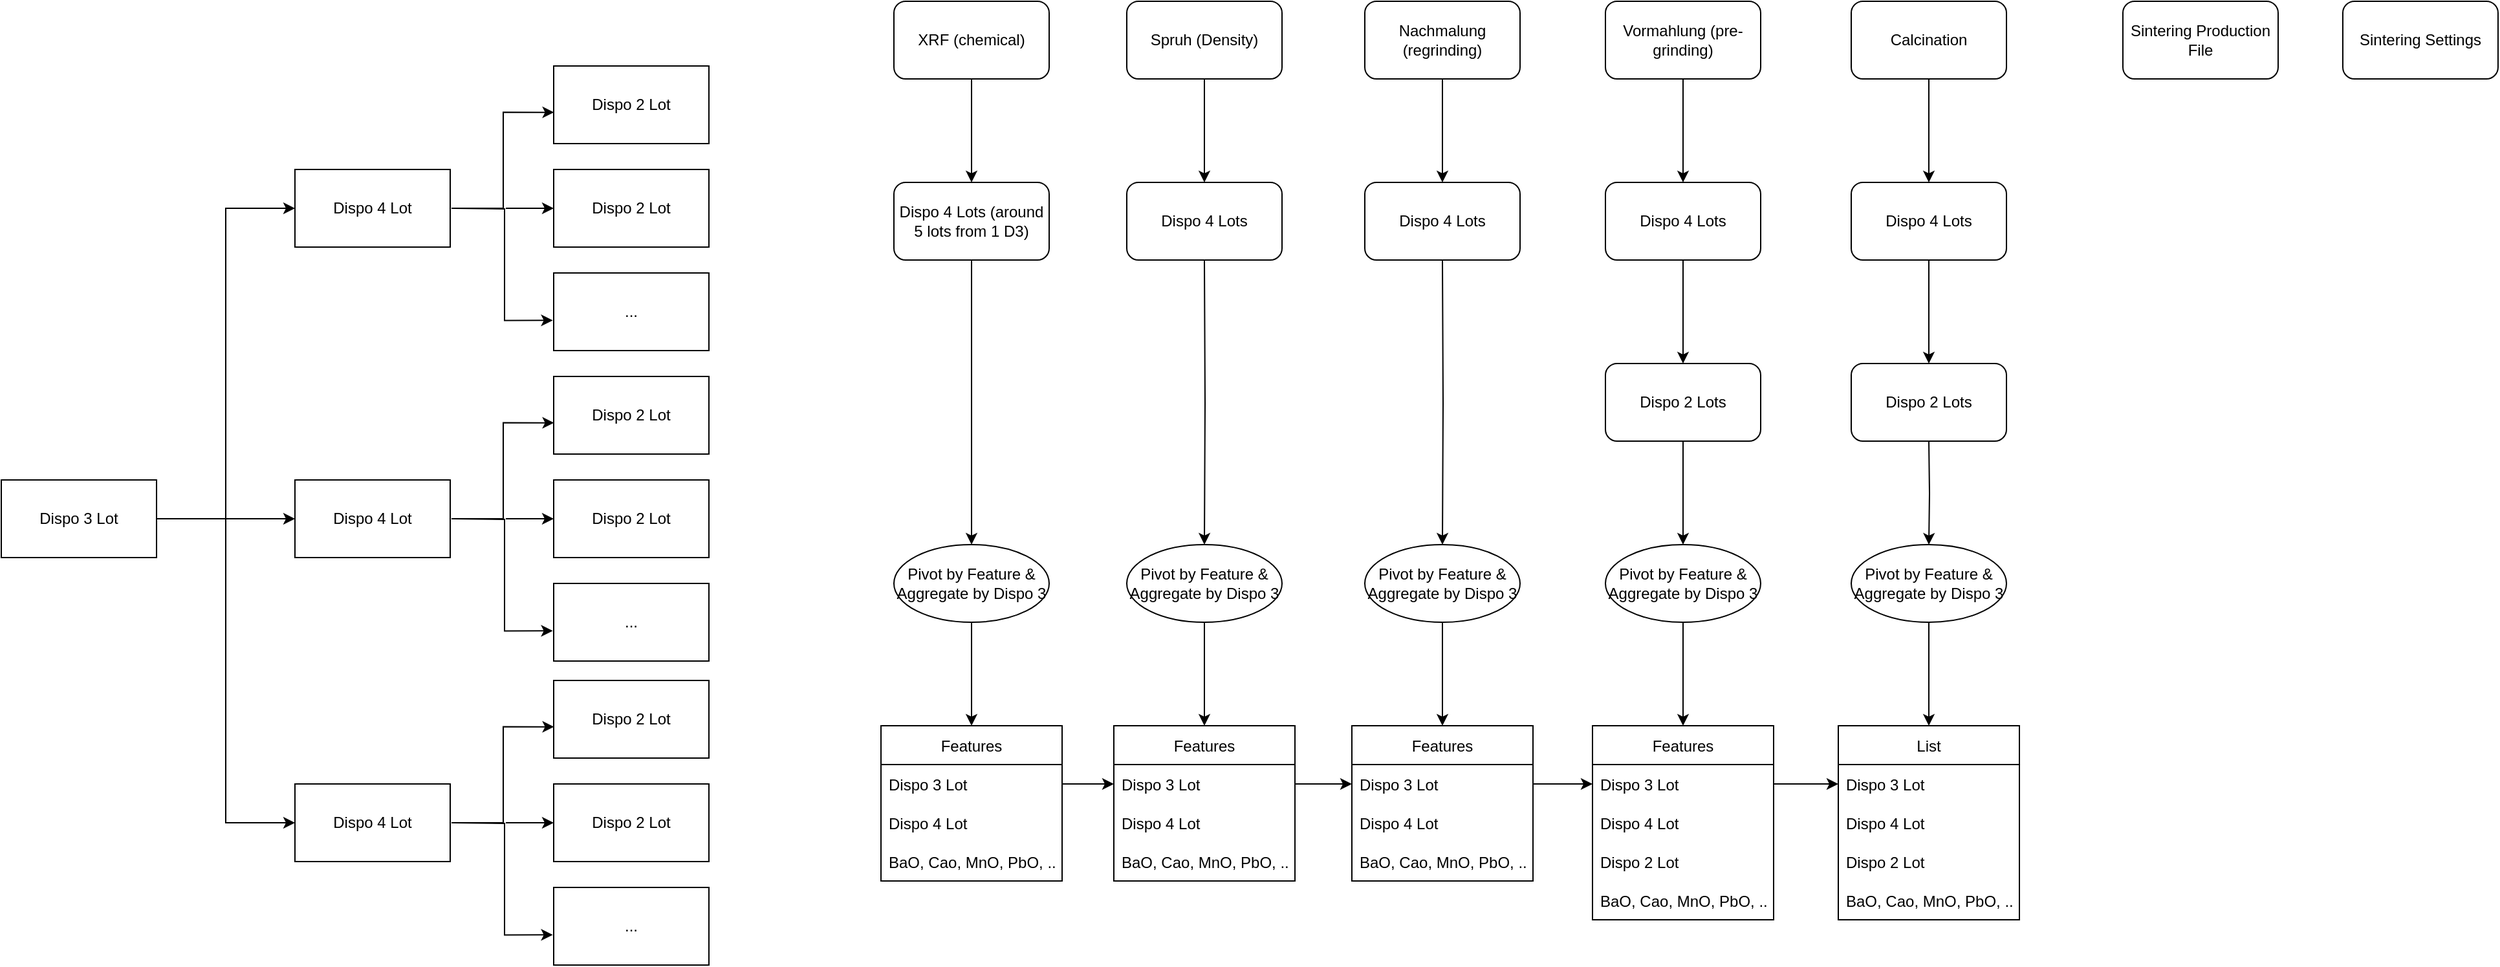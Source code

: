 <mxfile version="20.5.1" type="github"><diagram id="eiYFx6HgtISX8TYtAMi2" name="Page-1"><mxGraphModel dx="2249" dy="924" grid="1" gridSize="10" guides="1" tooltips="1" connect="1" arrows="1" fold="1" page="1" pageScale="1" pageWidth="827" pageHeight="1169" math="0" shadow="0"><root><mxCell id="0"/><mxCell id="1" parent="0"/><mxCell id="KnP-9UpV-boepAlcaBFK-2" value="Sintering Production File" style="rounded=1;whiteSpace=wrap;html=1;" parent="1" vertex="1"><mxGeometry x="880" y="30" width="120" height="60" as="geometry"/></mxCell><mxCell id="KnP-9UpV-boepAlcaBFK-3" value="Sintering Settings" style="rounded=1;whiteSpace=wrap;html=1;" parent="1" vertex="1"><mxGeometry x="1050" y="30" width="120" height="60" as="geometry"/></mxCell><mxCell id="KnP-9UpV-boepAlcaBFK-10" value="" style="edgeStyle=orthogonalEdgeStyle;rounded=0;orthogonalLoop=1;jettySize=auto;html=1;" parent="1" source="KnP-9UpV-boepAlcaBFK-4" target="KnP-9UpV-boepAlcaBFK-9" edge="1"><mxGeometry relative="1" as="geometry"/></mxCell><mxCell id="KnP-9UpV-boepAlcaBFK-4" value="XRF (chemical)" style="rounded=1;whiteSpace=wrap;html=1;" parent="1" vertex="1"><mxGeometry x="-70" y="30" width="120" height="60" as="geometry"/></mxCell><mxCell id="KnP-9UpV-boepAlcaBFK-12" value="" style="edgeStyle=orthogonalEdgeStyle;rounded=0;orthogonalLoop=1;jettySize=auto;html=1;" parent="1" source="KnP-9UpV-boepAlcaBFK-5" target="KnP-9UpV-boepAlcaBFK-11" edge="1"><mxGeometry relative="1" as="geometry"/></mxCell><mxCell id="KnP-9UpV-boepAlcaBFK-5" value="Spruh (Density)" style="rounded=1;whiteSpace=wrap;html=1;" parent="1" vertex="1"><mxGeometry x="110" y="30" width="120" height="60" as="geometry"/></mxCell><mxCell id="KnP-9UpV-boepAlcaBFK-15" value="" style="edgeStyle=orthogonalEdgeStyle;rounded=0;orthogonalLoop=1;jettySize=auto;html=1;" parent="1" source="KnP-9UpV-boepAlcaBFK-6" target="KnP-9UpV-boepAlcaBFK-14" edge="1"><mxGeometry relative="1" as="geometry"/></mxCell><mxCell id="KnP-9UpV-boepAlcaBFK-6" value="Nachmalung (regrinding)" style="rounded=1;whiteSpace=wrap;html=1;" parent="1" vertex="1"><mxGeometry x="294" y="30" width="120" height="60" as="geometry"/></mxCell><mxCell id="KnP-9UpV-boepAlcaBFK-17" value="" style="edgeStyle=orthogonalEdgeStyle;rounded=0;orthogonalLoop=1;jettySize=auto;html=1;" parent="1" source="KnP-9UpV-boepAlcaBFK-7" target="KnP-9UpV-boepAlcaBFK-16" edge="1"><mxGeometry relative="1" as="geometry"/></mxCell><mxCell id="KnP-9UpV-boepAlcaBFK-7" value="Vormahlung (pre-grinding)" style="rounded=1;whiteSpace=wrap;html=1;" parent="1" vertex="1"><mxGeometry x="480" y="30" width="120" height="60" as="geometry"/></mxCell><mxCell id="KnP-9UpV-boepAlcaBFK-19" value="" style="edgeStyle=orthogonalEdgeStyle;rounded=0;orthogonalLoop=1;jettySize=auto;html=1;" parent="1" source="KnP-9UpV-boepAlcaBFK-8" target="KnP-9UpV-boepAlcaBFK-18" edge="1"><mxGeometry relative="1" as="geometry"/></mxCell><mxCell id="KnP-9UpV-boepAlcaBFK-8" value="Calcination" style="rounded=1;whiteSpace=wrap;html=1;" parent="1" vertex="1"><mxGeometry x="670" y="30" width="120" height="60" as="geometry"/></mxCell><mxCell id="KnP-9UpV-boepAlcaBFK-34" value="" style="edgeStyle=orthogonalEdgeStyle;rounded=0;orthogonalLoop=1;jettySize=auto;html=1;" parent="1" source="KnP-9UpV-boepAlcaBFK-9" target="KnP-9UpV-boepAlcaBFK-33" edge="1"><mxGeometry relative="1" as="geometry"/></mxCell><mxCell id="KnP-9UpV-boepAlcaBFK-9" value="Dispo 4 Lots (around 5 lots from 1 D3)" style="rounded=1;whiteSpace=wrap;html=1;" parent="1" vertex="1"><mxGeometry x="-70" y="170" width="120" height="60" as="geometry"/></mxCell><mxCell id="KnP-9UpV-boepAlcaBFK-11" value="Dispo 4 Lots" style="rounded=1;whiteSpace=wrap;html=1;" parent="1" vertex="1"><mxGeometry x="110" y="170" width="120" height="60" as="geometry"/></mxCell><mxCell id="KnP-9UpV-boepAlcaBFK-14" value="Dispo 4 Lots" style="whiteSpace=wrap;html=1;rounded=1;" parent="1" vertex="1"><mxGeometry x="294" y="170" width="120" height="60" as="geometry"/></mxCell><mxCell id="KnP-9UpV-boepAlcaBFK-21" value="" style="edgeStyle=orthogonalEdgeStyle;rounded=0;orthogonalLoop=1;jettySize=auto;html=1;" parent="1" source="KnP-9UpV-boepAlcaBFK-16" target="KnP-9UpV-boepAlcaBFK-20" edge="1"><mxGeometry relative="1" as="geometry"/></mxCell><mxCell id="KnP-9UpV-boepAlcaBFK-16" value="Dispo 4 Lots" style="whiteSpace=wrap;html=1;rounded=1;" parent="1" vertex="1"><mxGeometry x="480" y="170" width="120" height="60" as="geometry"/></mxCell><mxCell id="KnP-9UpV-boepAlcaBFK-23" value="" style="edgeStyle=orthogonalEdgeStyle;rounded=0;orthogonalLoop=1;jettySize=auto;html=1;" parent="1" source="KnP-9UpV-boepAlcaBFK-18" target="KnP-9UpV-boepAlcaBFK-22" edge="1"><mxGeometry relative="1" as="geometry"/></mxCell><mxCell id="KnP-9UpV-boepAlcaBFK-18" value="Dispo 4 Lots" style="rounded=1;whiteSpace=wrap;html=1;" parent="1" vertex="1"><mxGeometry x="670" y="170" width="120" height="60" as="geometry"/></mxCell><mxCell id="KnP-9UpV-boepAlcaBFK-20" value="Dispo 2 Lots" style="whiteSpace=wrap;html=1;rounded=1;" parent="1" vertex="1"><mxGeometry x="480" y="310" width="120" height="60" as="geometry"/></mxCell><mxCell id="KnP-9UpV-boepAlcaBFK-22" value="Dispo 2 Lots" style="whiteSpace=wrap;html=1;rounded=1;" parent="1" vertex="1"><mxGeometry x="670" y="310" width="120" height="60" as="geometry"/></mxCell><mxCell id="KnP-9UpV-boepAlcaBFK-25" value="Features" style="swimlane;fontStyle=0;childLayout=stackLayout;horizontal=1;startSize=30;horizontalStack=0;resizeParent=1;resizeParentMax=0;resizeLast=0;collapsible=1;marginBottom=0;" parent="1" vertex="1"><mxGeometry x="-80" y="590" width="140" height="120" as="geometry"/></mxCell><mxCell id="KnP-9UpV-boepAlcaBFK-26" value="Dispo 3 Lot" style="text;strokeColor=none;fillColor=none;align=left;verticalAlign=middle;spacingLeft=4;spacingRight=4;overflow=hidden;points=[[0,0.5],[1,0.5]];portConstraint=eastwest;rotatable=0;" parent="KnP-9UpV-boepAlcaBFK-25" vertex="1"><mxGeometry y="30" width="140" height="30" as="geometry"/></mxCell><mxCell id="KnP-9UpV-boepAlcaBFK-27" value="Dispo 4 Lot" style="text;strokeColor=none;fillColor=none;align=left;verticalAlign=middle;spacingLeft=4;spacingRight=4;overflow=hidden;points=[[0,0.5],[1,0.5]];portConstraint=eastwest;rotatable=0;" parent="KnP-9UpV-boepAlcaBFK-25" vertex="1"><mxGeometry y="60" width="140" height="30" as="geometry"/></mxCell><mxCell id="KnP-9UpV-boepAlcaBFK-28" value="BaO, Cao, MnO, PbO, ..." style="text;strokeColor=none;fillColor=none;align=left;verticalAlign=middle;spacingLeft=4;spacingRight=4;overflow=hidden;points=[[0,0.5],[1,0.5]];portConstraint=eastwest;rotatable=0;" parent="KnP-9UpV-boepAlcaBFK-25" vertex="1"><mxGeometry y="90" width="140" height="30" as="geometry"/></mxCell><mxCell id="KnP-9UpV-boepAlcaBFK-35" style="edgeStyle=orthogonalEdgeStyle;rounded=0;orthogonalLoop=1;jettySize=auto;html=1;exitX=0.5;exitY=1;exitDx=0;exitDy=0;" parent="1" source="KnP-9UpV-boepAlcaBFK-33" target="KnP-9UpV-boepAlcaBFK-25" edge="1"><mxGeometry relative="1" as="geometry"/></mxCell><mxCell id="KnP-9UpV-boepAlcaBFK-33" value="Pivot by Feature &amp;amp; Aggregate by Dispo 3" style="ellipse;whiteSpace=wrap;html=1;rounded=1;" parent="1" vertex="1"><mxGeometry x="-70" y="450" width="120" height="60" as="geometry"/></mxCell><mxCell id="KnP-9UpV-boepAlcaBFK-36" value="" style="edgeStyle=orthogonalEdgeStyle;rounded=0;orthogonalLoop=1;jettySize=auto;html=1;" parent="1" target="KnP-9UpV-boepAlcaBFK-42" edge="1"><mxGeometry relative="1" as="geometry"><mxPoint x="170" y="230" as="sourcePoint"/></mxGeometry></mxCell><mxCell id="KnP-9UpV-boepAlcaBFK-37" value="Features" style="swimlane;fontStyle=0;childLayout=stackLayout;horizontal=1;startSize=30;horizontalStack=0;resizeParent=1;resizeParentMax=0;resizeLast=0;collapsible=1;marginBottom=0;" parent="1" vertex="1"><mxGeometry x="100" y="590" width="140" height="120" as="geometry"/></mxCell><mxCell id="KnP-9UpV-boepAlcaBFK-38" value="Dispo 3 Lot" style="text;strokeColor=none;fillColor=none;align=left;verticalAlign=middle;spacingLeft=4;spacingRight=4;overflow=hidden;points=[[0,0.5],[1,0.5]];portConstraint=eastwest;rotatable=0;" parent="KnP-9UpV-boepAlcaBFK-37" vertex="1"><mxGeometry y="30" width="140" height="30" as="geometry"/></mxCell><mxCell id="KnP-9UpV-boepAlcaBFK-39" value="Dispo 4 Lot" style="text;strokeColor=none;fillColor=none;align=left;verticalAlign=middle;spacingLeft=4;spacingRight=4;overflow=hidden;points=[[0,0.5],[1,0.5]];portConstraint=eastwest;rotatable=0;" parent="KnP-9UpV-boepAlcaBFK-37" vertex="1"><mxGeometry y="60" width="140" height="30" as="geometry"/></mxCell><mxCell id="KnP-9UpV-boepAlcaBFK-40" value="BaO, Cao, MnO, PbO, ..." style="text;strokeColor=none;fillColor=none;align=left;verticalAlign=middle;spacingLeft=4;spacingRight=4;overflow=hidden;points=[[0,0.5],[1,0.5]];portConstraint=eastwest;rotatable=0;" parent="KnP-9UpV-boepAlcaBFK-37" vertex="1"><mxGeometry y="90" width="140" height="30" as="geometry"/></mxCell><mxCell id="KnP-9UpV-boepAlcaBFK-41" style="edgeStyle=orthogonalEdgeStyle;rounded=0;orthogonalLoop=1;jettySize=auto;html=1;exitX=0.5;exitY=1;exitDx=0;exitDy=0;" parent="1" source="KnP-9UpV-boepAlcaBFK-42" target="KnP-9UpV-boepAlcaBFK-37" edge="1"><mxGeometry relative="1" as="geometry"/></mxCell><mxCell id="KnP-9UpV-boepAlcaBFK-42" value="Pivot by Feature &amp;amp; Aggregate by Dispo 3" style="ellipse;whiteSpace=wrap;html=1;rounded=1;" parent="1" vertex="1"><mxGeometry x="110" y="450" width="120" height="60" as="geometry"/></mxCell><mxCell id="KnP-9UpV-boepAlcaBFK-43" value="" style="edgeStyle=orthogonalEdgeStyle;rounded=0;orthogonalLoop=1;jettySize=auto;html=1;" parent="1" target="KnP-9UpV-boepAlcaBFK-49" edge="1"><mxGeometry relative="1" as="geometry"><mxPoint x="354" y="230" as="sourcePoint"/></mxGeometry></mxCell><mxCell id="KnP-9UpV-boepAlcaBFK-44" value="Features" style="swimlane;fontStyle=0;childLayout=stackLayout;horizontal=1;startSize=30;horizontalStack=0;resizeParent=1;resizeParentMax=0;resizeLast=0;collapsible=1;marginBottom=0;" parent="1" vertex="1"><mxGeometry x="284" y="590" width="140" height="120" as="geometry"/></mxCell><mxCell id="KnP-9UpV-boepAlcaBFK-45" value="Dispo 3 Lot" style="text;strokeColor=none;fillColor=none;align=left;verticalAlign=middle;spacingLeft=4;spacingRight=4;overflow=hidden;points=[[0,0.5],[1,0.5]];portConstraint=eastwest;rotatable=0;" parent="KnP-9UpV-boepAlcaBFK-44" vertex="1"><mxGeometry y="30" width="140" height="30" as="geometry"/></mxCell><mxCell id="KnP-9UpV-boepAlcaBFK-46" value="Dispo 4 Lot" style="text;strokeColor=none;fillColor=none;align=left;verticalAlign=middle;spacingLeft=4;spacingRight=4;overflow=hidden;points=[[0,0.5],[1,0.5]];portConstraint=eastwest;rotatable=0;" parent="KnP-9UpV-boepAlcaBFK-44" vertex="1"><mxGeometry y="60" width="140" height="30" as="geometry"/></mxCell><mxCell id="KnP-9UpV-boepAlcaBFK-47" value="BaO, Cao, MnO, PbO, ..." style="text;strokeColor=none;fillColor=none;align=left;verticalAlign=middle;spacingLeft=4;spacingRight=4;overflow=hidden;points=[[0,0.5],[1,0.5]];portConstraint=eastwest;rotatable=0;" parent="KnP-9UpV-boepAlcaBFK-44" vertex="1"><mxGeometry y="90" width="140" height="30" as="geometry"/></mxCell><mxCell id="KnP-9UpV-boepAlcaBFK-48" style="edgeStyle=orthogonalEdgeStyle;rounded=0;orthogonalLoop=1;jettySize=auto;html=1;exitX=0.5;exitY=1;exitDx=0;exitDy=0;" parent="1" source="KnP-9UpV-boepAlcaBFK-49" target="KnP-9UpV-boepAlcaBFK-44" edge="1"><mxGeometry relative="1" as="geometry"/></mxCell><mxCell id="KnP-9UpV-boepAlcaBFK-49" value="Pivot by Feature &amp;amp; Aggregate by Dispo 3" style="ellipse;whiteSpace=wrap;html=1;rounded=1;" parent="1" vertex="1"><mxGeometry x="294" y="450" width="120" height="60" as="geometry"/></mxCell><mxCell id="KnP-9UpV-boepAlcaBFK-50" value="" style="edgeStyle=orthogonalEdgeStyle;rounded=0;orthogonalLoop=1;jettySize=auto;html=1;" parent="1" target="KnP-9UpV-boepAlcaBFK-56" edge="1"><mxGeometry relative="1" as="geometry"><mxPoint x="540" y="370" as="sourcePoint"/><Array as="points"><mxPoint x="540" y="370"/><mxPoint x="540" y="370"/></Array></mxGeometry></mxCell><mxCell id="KnP-9UpV-boepAlcaBFK-51" value="Features" style="swimlane;fontStyle=0;childLayout=stackLayout;horizontal=1;startSize=30;horizontalStack=0;resizeParent=1;resizeParentMax=0;resizeLast=0;collapsible=1;marginBottom=0;" parent="1" vertex="1"><mxGeometry x="470" y="590" width="140" height="150" as="geometry"/></mxCell><mxCell id="KnP-9UpV-boepAlcaBFK-52" value="Dispo 3 Lot" style="text;strokeColor=none;fillColor=none;align=left;verticalAlign=middle;spacingLeft=4;spacingRight=4;overflow=hidden;points=[[0,0.5],[1,0.5]];portConstraint=eastwest;rotatable=0;" parent="KnP-9UpV-boepAlcaBFK-51" vertex="1"><mxGeometry y="30" width="140" height="30" as="geometry"/></mxCell><mxCell id="KnP-9UpV-boepAlcaBFK-53" value="Dispo 4 Lot" style="text;strokeColor=none;fillColor=none;align=left;verticalAlign=middle;spacingLeft=4;spacingRight=4;overflow=hidden;points=[[0,0.5],[1,0.5]];portConstraint=eastwest;rotatable=0;" parent="KnP-9UpV-boepAlcaBFK-51" vertex="1"><mxGeometry y="60" width="140" height="30" as="geometry"/></mxCell><mxCell id="KnP-9UpV-boepAlcaBFK-54" value="Dispo 2 Lot" style="text;strokeColor=none;fillColor=none;align=left;verticalAlign=middle;spacingLeft=4;spacingRight=4;overflow=hidden;points=[[0,0.5],[1,0.5]];portConstraint=eastwest;rotatable=0;" parent="KnP-9UpV-boepAlcaBFK-51" vertex="1"><mxGeometry y="90" width="140" height="30" as="geometry"/></mxCell><mxCell id="KnP-9UpV-boepAlcaBFK-75" value="BaO, Cao, MnO, PbO, ..." style="text;strokeColor=none;fillColor=none;align=left;verticalAlign=middle;spacingLeft=4;spacingRight=4;overflow=hidden;points=[[0,0.5],[1,0.5]];portConstraint=eastwest;rotatable=0;" parent="KnP-9UpV-boepAlcaBFK-51" vertex="1"><mxGeometry y="120" width="140" height="30" as="geometry"/></mxCell><mxCell id="KnP-9UpV-boepAlcaBFK-55" style="edgeStyle=orthogonalEdgeStyle;rounded=0;orthogonalLoop=1;jettySize=auto;html=1;exitX=0.5;exitY=1;exitDx=0;exitDy=0;" parent="1" source="KnP-9UpV-boepAlcaBFK-56" target="KnP-9UpV-boepAlcaBFK-51" edge="1"><mxGeometry relative="1" as="geometry"/></mxCell><mxCell id="KnP-9UpV-boepAlcaBFK-56" value="Pivot by Feature &amp;amp; Aggregate by Dispo 3" style="ellipse;whiteSpace=wrap;html=1;rounded=1;" parent="1" vertex="1"><mxGeometry x="480" y="450" width="120" height="60" as="geometry"/></mxCell><mxCell id="KnP-9UpV-boepAlcaBFK-57" value="" style="edgeStyle=orthogonalEdgeStyle;rounded=0;orthogonalLoop=1;jettySize=auto;html=1;" parent="1" target="KnP-9UpV-boepAlcaBFK-63" edge="1"><mxGeometry relative="1" as="geometry"><mxPoint x="730" y="370" as="sourcePoint"/></mxGeometry></mxCell><mxCell id="KnP-9UpV-boepAlcaBFK-58" value="List" style="swimlane;fontStyle=0;childLayout=stackLayout;horizontal=1;startSize=30;horizontalStack=0;resizeParent=1;resizeParentMax=0;resizeLast=0;collapsible=1;marginBottom=0;" parent="1" vertex="1"><mxGeometry x="660" y="590" width="140" height="150" as="geometry"/></mxCell><mxCell id="KnP-9UpV-boepAlcaBFK-59" value="Dispo 3 Lot" style="text;strokeColor=none;fillColor=none;align=left;verticalAlign=middle;spacingLeft=4;spacingRight=4;overflow=hidden;points=[[0,0.5],[1,0.5]];portConstraint=eastwest;rotatable=0;" parent="KnP-9UpV-boepAlcaBFK-58" vertex="1"><mxGeometry y="30" width="140" height="30" as="geometry"/></mxCell><mxCell id="KnP-9UpV-boepAlcaBFK-60" value="Dispo 4 Lot" style="text;strokeColor=none;fillColor=none;align=left;verticalAlign=middle;spacingLeft=4;spacingRight=4;overflow=hidden;points=[[0,0.5],[1,0.5]];portConstraint=eastwest;rotatable=0;" parent="KnP-9UpV-boepAlcaBFK-58" vertex="1"><mxGeometry y="60" width="140" height="30" as="geometry"/></mxCell><mxCell id="KnP-9UpV-boepAlcaBFK-68" value="Dispo 2 Lot" style="text;strokeColor=none;fillColor=none;align=left;verticalAlign=middle;spacingLeft=4;spacingRight=4;overflow=hidden;points=[[0,0.5],[1,0.5]];portConstraint=eastwest;rotatable=0;" parent="KnP-9UpV-boepAlcaBFK-58" vertex="1"><mxGeometry y="90" width="140" height="30" as="geometry"/></mxCell><mxCell id="KnP-9UpV-boepAlcaBFK-61" value="BaO, Cao, MnO, PbO, ..." style="text;strokeColor=none;fillColor=none;align=left;verticalAlign=middle;spacingLeft=4;spacingRight=4;overflow=hidden;points=[[0,0.5],[1,0.5]];portConstraint=eastwest;rotatable=0;" parent="KnP-9UpV-boepAlcaBFK-58" vertex="1"><mxGeometry y="120" width="140" height="30" as="geometry"/></mxCell><mxCell id="KnP-9UpV-boepAlcaBFK-62" style="edgeStyle=orthogonalEdgeStyle;rounded=0;orthogonalLoop=1;jettySize=auto;html=1;exitX=0.5;exitY=1;exitDx=0;exitDy=0;" parent="1" source="KnP-9UpV-boepAlcaBFK-63" target="KnP-9UpV-boepAlcaBFK-58" edge="1"><mxGeometry relative="1" as="geometry"/></mxCell><mxCell id="KnP-9UpV-boepAlcaBFK-63" value="Pivot by Feature &amp;amp; Aggregate by Dispo 3" style="ellipse;whiteSpace=wrap;html=1;rounded=1;" parent="1" vertex="1"><mxGeometry x="670" y="450" width="120" height="60" as="geometry"/></mxCell><mxCell id="KnP-9UpV-boepAlcaBFK-64" style="edgeStyle=orthogonalEdgeStyle;rounded=0;orthogonalLoop=1;jettySize=auto;html=1;exitX=1;exitY=0.5;exitDx=0;exitDy=0;entryX=0;entryY=0.5;entryDx=0;entryDy=0;" parent="1" source="KnP-9UpV-boepAlcaBFK-26" target="KnP-9UpV-boepAlcaBFK-38" edge="1"><mxGeometry relative="1" as="geometry"/></mxCell><mxCell id="KnP-9UpV-boepAlcaBFK-65" style="edgeStyle=orthogonalEdgeStyle;rounded=0;orthogonalLoop=1;jettySize=auto;html=1;" parent="1" source="KnP-9UpV-boepAlcaBFK-38" target="KnP-9UpV-boepAlcaBFK-45" edge="1"><mxGeometry relative="1" as="geometry"/></mxCell><mxCell id="KnP-9UpV-boepAlcaBFK-66" style="edgeStyle=orthogonalEdgeStyle;rounded=0;orthogonalLoop=1;jettySize=auto;html=1;exitX=1;exitY=0.5;exitDx=0;exitDy=0;entryX=0;entryY=0.5;entryDx=0;entryDy=0;" parent="1" source="KnP-9UpV-boepAlcaBFK-45" target="KnP-9UpV-boepAlcaBFK-52" edge="1"><mxGeometry relative="1" as="geometry"/></mxCell><mxCell id="KnP-9UpV-boepAlcaBFK-67" style="edgeStyle=orthogonalEdgeStyle;rounded=0;orthogonalLoop=1;jettySize=auto;html=1;exitX=1;exitY=0.5;exitDx=0;exitDy=0;entryX=0;entryY=0.5;entryDx=0;entryDy=0;" parent="1" source="KnP-9UpV-boepAlcaBFK-52" target="KnP-9UpV-boepAlcaBFK-59" edge="1"><mxGeometry relative="1" as="geometry"/></mxCell><mxCell id="KnP-9UpV-boepAlcaBFK-108" style="edgeStyle=orthogonalEdgeStyle;rounded=0;orthogonalLoop=1;jettySize=auto;html=1;entryX=0;entryY=0.5;entryDx=0;entryDy=0;" parent="1" source="KnP-9UpV-boepAlcaBFK-79" target="KnP-9UpV-boepAlcaBFK-80" edge="1"><mxGeometry relative="1" as="geometry"/></mxCell><mxCell id="KnP-9UpV-boepAlcaBFK-79" value="Dispo 3 Lot" style="rounded=0;whiteSpace=wrap;html=1;" parent="1" vertex="1"><mxGeometry x="-760" y="400" width="120" height="60" as="geometry"/></mxCell><mxCell id="KnP-9UpV-boepAlcaBFK-90" style="edgeStyle=orthogonalEdgeStyle;rounded=0;orthogonalLoop=1;jettySize=auto;html=1;entryX=-0.006;entryY=0.597;entryDx=0;entryDy=0;entryPerimeter=0;" parent="1" edge="1"><mxGeometry relative="1" as="geometry"><mxPoint x="-412" y="190" as="sourcePoint"/><mxPoint x="-332.72" y="115.82" as="targetPoint"/><Array as="points"><mxPoint x="-372" y="190"/><mxPoint x="-372" y="116"/></Array></mxGeometry></mxCell><mxCell id="KnP-9UpV-boepAlcaBFK-80" value="Dispo 4 Lot" style="rounded=0;whiteSpace=wrap;html=1;" parent="1" vertex="1"><mxGeometry x="-533" y="160" width="120" height="60" as="geometry"/></mxCell><mxCell id="KnP-9UpV-boepAlcaBFK-85" value="Dispo 2 Lot" style="rounded=0;whiteSpace=wrap;html=1;" parent="1" vertex="1"><mxGeometry x="-333" y="80" width="120" height="60" as="geometry"/></mxCell><mxCell id="KnP-9UpV-boepAlcaBFK-87" value="Dispo 2 Lot" style="rounded=0;whiteSpace=wrap;html=1;" parent="1" vertex="1"><mxGeometry x="-333" y="160" width="120" height="60" as="geometry"/></mxCell><mxCell id="KnP-9UpV-boepAlcaBFK-88" value="..." style="rounded=0;whiteSpace=wrap;html=1;" parent="1" vertex="1"><mxGeometry x="-333" y="240" width="120" height="60" as="geometry"/></mxCell><mxCell id="KnP-9UpV-boepAlcaBFK-92" style="edgeStyle=orthogonalEdgeStyle;rounded=0;orthogonalLoop=1;jettySize=auto;html=1;entryX=-0.006;entryY=0.611;entryDx=0;entryDy=0;entryPerimeter=0;" parent="1" target="KnP-9UpV-boepAlcaBFK-88" edge="1"><mxGeometry relative="1" as="geometry"><mxPoint x="-410" y="190" as="sourcePoint"/><mxPoint x="-350.72" y="260.0" as="targetPoint"/></mxGeometry></mxCell><mxCell id="KnP-9UpV-boepAlcaBFK-93" style="edgeStyle=orthogonalEdgeStyle;rounded=0;orthogonalLoop=1;jettySize=auto;html=1;entryX=0;entryY=0.5;entryDx=0;entryDy=0;" parent="1" target="KnP-9UpV-boepAlcaBFK-87" edge="1"><mxGeometry relative="1" as="geometry"><mxPoint x="-370" y="190" as="sourcePoint"/><mxPoint x="-323.72" y="286.66" as="targetPoint"/></mxGeometry></mxCell><mxCell id="KnP-9UpV-boepAlcaBFK-94" style="edgeStyle=orthogonalEdgeStyle;rounded=0;orthogonalLoop=1;jettySize=auto;html=1;entryX=-0.006;entryY=0.597;entryDx=0;entryDy=0;entryPerimeter=0;" parent="1" edge="1"><mxGeometry relative="1" as="geometry"><mxPoint x="-412" y="430" as="sourcePoint"/><mxPoint x="-332.72" y="355.82" as="targetPoint"/><Array as="points"><mxPoint x="-372" y="430"/><mxPoint x="-372" y="356"/></Array></mxGeometry></mxCell><mxCell id="KnP-9UpV-boepAlcaBFK-95" value="Dispo 4 Lot" style="rounded=0;whiteSpace=wrap;html=1;" parent="1" vertex="1"><mxGeometry x="-533" y="400" width="120" height="60" as="geometry"/></mxCell><mxCell id="KnP-9UpV-boepAlcaBFK-96" value="Dispo 2 Lot" style="rounded=0;whiteSpace=wrap;html=1;" parent="1" vertex="1"><mxGeometry x="-333" y="320" width="120" height="60" as="geometry"/></mxCell><mxCell id="KnP-9UpV-boepAlcaBFK-97" value="Dispo 2 Lot" style="rounded=0;whiteSpace=wrap;html=1;" parent="1" vertex="1"><mxGeometry x="-333" y="400" width="120" height="60" as="geometry"/></mxCell><mxCell id="KnP-9UpV-boepAlcaBFK-98" value="..." style="rounded=0;whiteSpace=wrap;html=1;" parent="1" vertex="1"><mxGeometry x="-333" y="480" width="120" height="60" as="geometry"/></mxCell><mxCell id="KnP-9UpV-boepAlcaBFK-99" style="edgeStyle=orthogonalEdgeStyle;rounded=0;orthogonalLoop=1;jettySize=auto;html=1;entryX=-0.006;entryY=0.611;entryDx=0;entryDy=0;entryPerimeter=0;" parent="1" target="KnP-9UpV-boepAlcaBFK-98" edge="1"><mxGeometry relative="1" as="geometry"><mxPoint x="-410" y="430" as="sourcePoint"/><mxPoint x="-350.72" y="500.0" as="targetPoint"/></mxGeometry></mxCell><mxCell id="KnP-9UpV-boepAlcaBFK-100" style="edgeStyle=orthogonalEdgeStyle;rounded=0;orthogonalLoop=1;jettySize=auto;html=1;entryX=0;entryY=0.5;entryDx=0;entryDy=0;" parent="1" target="KnP-9UpV-boepAlcaBFK-97" edge="1"><mxGeometry relative="1" as="geometry"><mxPoint x="-370" y="430" as="sourcePoint"/><mxPoint x="-323.72" y="526.66" as="targetPoint"/></mxGeometry></mxCell><mxCell id="KnP-9UpV-boepAlcaBFK-101" style="edgeStyle=orthogonalEdgeStyle;rounded=0;orthogonalLoop=1;jettySize=auto;html=1;entryX=-0.006;entryY=0.597;entryDx=0;entryDy=0;entryPerimeter=0;" parent="1" edge="1"><mxGeometry relative="1" as="geometry"><mxPoint x="-412" y="665" as="sourcePoint"/><mxPoint x="-332.72" y="590.82" as="targetPoint"/><Array as="points"><mxPoint x="-372" y="665"/><mxPoint x="-372" y="591"/></Array></mxGeometry></mxCell><mxCell id="KnP-9UpV-boepAlcaBFK-102" value="Dispo 4 Lot" style="rounded=0;whiteSpace=wrap;html=1;" parent="1" vertex="1"><mxGeometry x="-533" y="635" width="120" height="60" as="geometry"/></mxCell><mxCell id="KnP-9UpV-boepAlcaBFK-103" value="Dispo 2 Lot" style="rounded=0;whiteSpace=wrap;html=1;" parent="1" vertex="1"><mxGeometry x="-333" y="555" width="120" height="60" as="geometry"/></mxCell><mxCell id="KnP-9UpV-boepAlcaBFK-104" value="Dispo 2 Lot" style="rounded=0;whiteSpace=wrap;html=1;" parent="1" vertex="1"><mxGeometry x="-333" y="635" width="120" height="60" as="geometry"/></mxCell><mxCell id="KnP-9UpV-boepAlcaBFK-105" value="..." style="rounded=0;whiteSpace=wrap;html=1;" parent="1" vertex="1"><mxGeometry x="-333" y="715" width="120" height="60" as="geometry"/></mxCell><mxCell id="KnP-9UpV-boepAlcaBFK-106" style="edgeStyle=orthogonalEdgeStyle;rounded=0;orthogonalLoop=1;jettySize=auto;html=1;entryX=-0.006;entryY=0.611;entryDx=0;entryDy=0;entryPerimeter=0;" parent="1" target="KnP-9UpV-boepAlcaBFK-105" edge="1"><mxGeometry relative="1" as="geometry"><mxPoint x="-410" y="665" as="sourcePoint"/><mxPoint x="-350.72" y="735" as="targetPoint"/></mxGeometry></mxCell><mxCell id="KnP-9UpV-boepAlcaBFK-107" style="edgeStyle=orthogonalEdgeStyle;rounded=0;orthogonalLoop=1;jettySize=auto;html=1;entryX=0;entryY=0.5;entryDx=0;entryDy=0;" parent="1" target="KnP-9UpV-boepAlcaBFK-104" edge="1"><mxGeometry relative="1" as="geometry"><mxPoint x="-370" y="665" as="sourcePoint"/><mxPoint x="-323.72" y="761.66" as="targetPoint"/></mxGeometry></mxCell><mxCell id="KnP-9UpV-boepAlcaBFK-109" style="edgeStyle=orthogonalEdgeStyle;rounded=0;orthogonalLoop=1;jettySize=auto;html=1;entryX=0;entryY=0.5;entryDx=0;entryDy=0;exitX=1;exitY=0.5;exitDx=0;exitDy=0;" parent="1" source="KnP-9UpV-boepAlcaBFK-79" target="KnP-9UpV-boepAlcaBFK-102" edge="1"><mxGeometry relative="1" as="geometry"><mxPoint x="-630" y="440" as="sourcePoint"/><mxPoint x="-523" y="200" as="targetPoint"/></mxGeometry></mxCell><mxCell id="KnP-9UpV-boepAlcaBFK-110" style="edgeStyle=orthogonalEdgeStyle;rounded=0;orthogonalLoop=1;jettySize=auto;html=1;entryX=0;entryY=0.5;entryDx=0;entryDy=0;exitX=1;exitY=0.5;exitDx=0;exitDy=0;" parent="1" source="KnP-9UpV-boepAlcaBFK-79" target="KnP-9UpV-boepAlcaBFK-95" edge="1"><mxGeometry relative="1" as="geometry"><mxPoint x="-620" y="450" as="sourcePoint"/><mxPoint x="-513" y="210" as="targetPoint"/></mxGeometry></mxCell></root></mxGraphModel></diagram></mxfile>